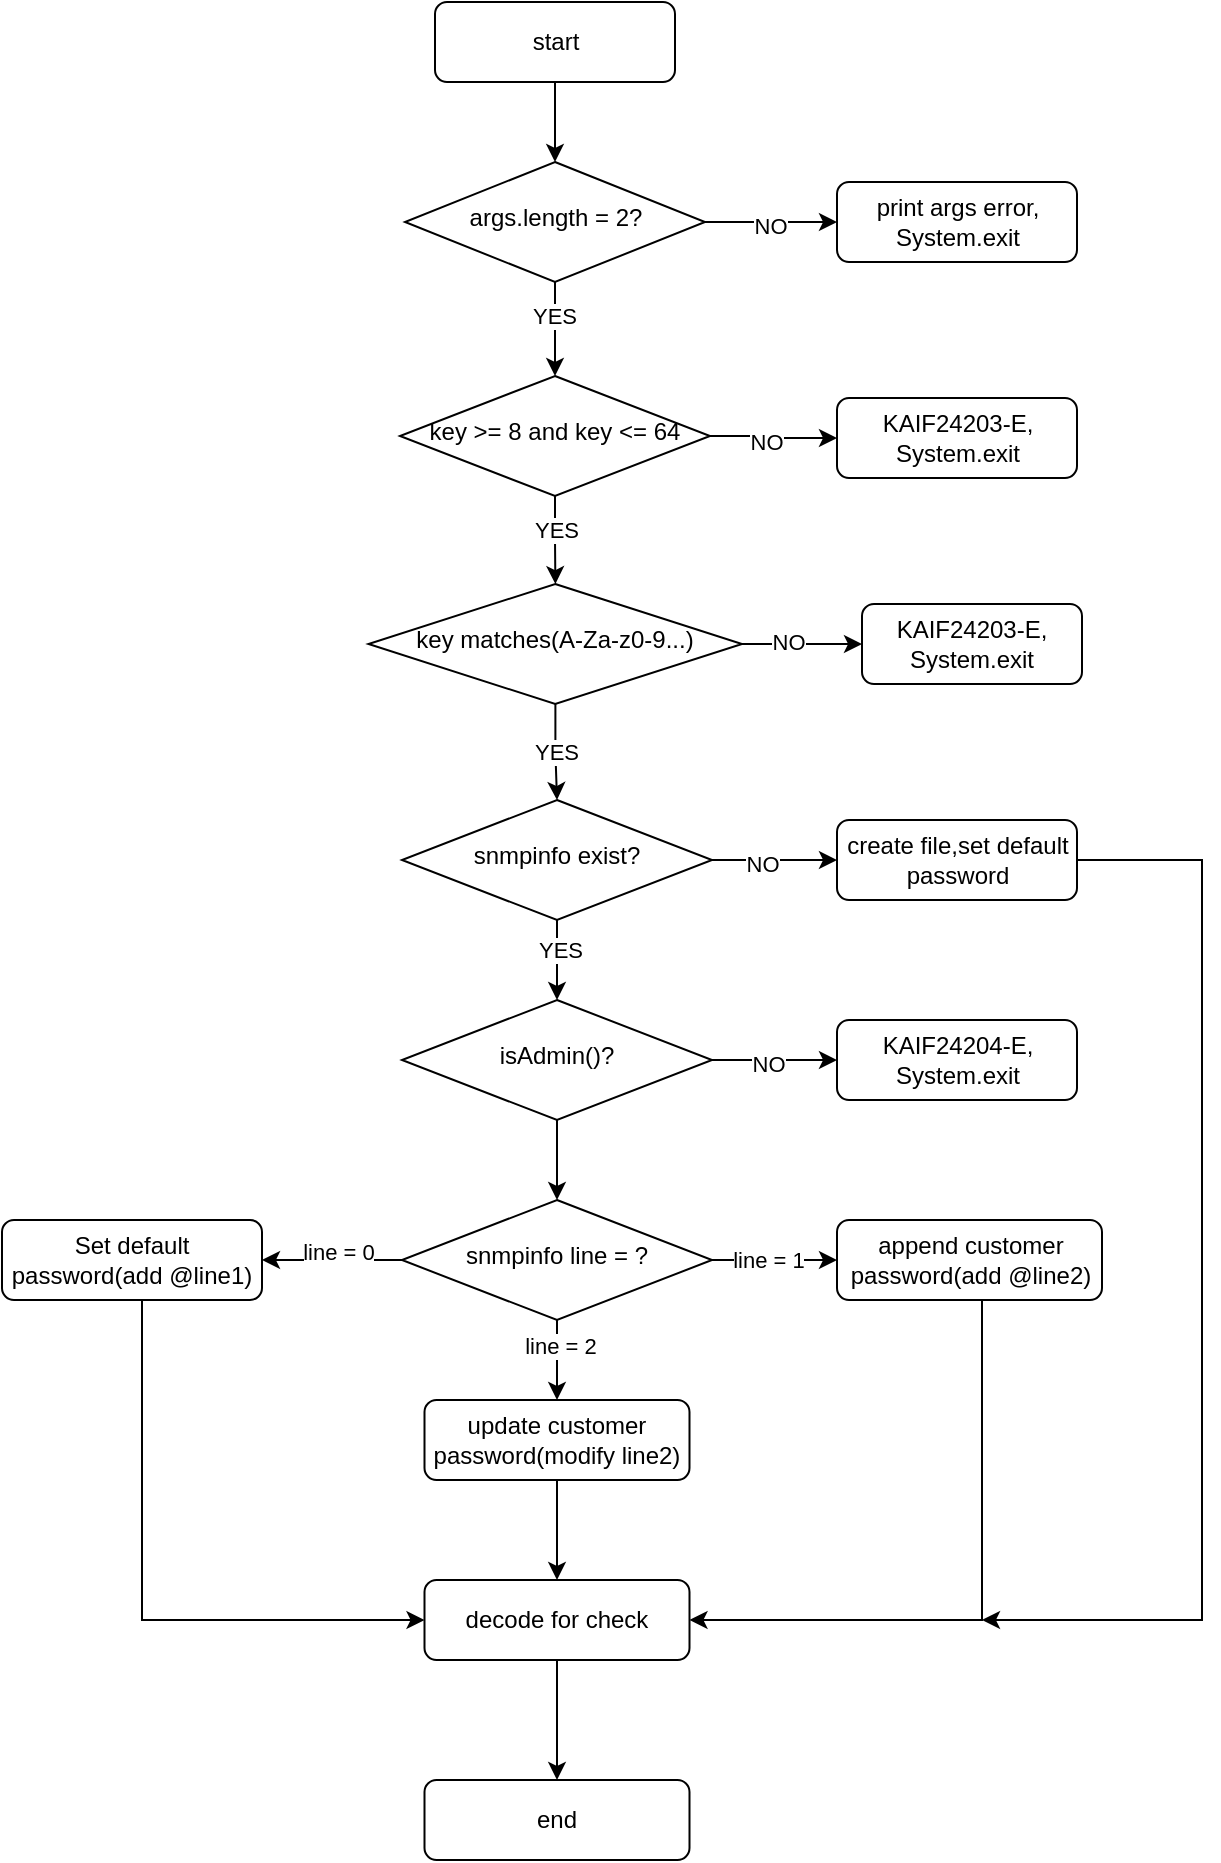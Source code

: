 <mxfile version="22.0.4" type="github">
  <diagram id="C5RBs43oDa-KdzZeNtuy" name="Page-1">
    <mxGraphModel dx="1075" dy="552" grid="1" gridSize="10" guides="1" tooltips="1" connect="1" arrows="1" fold="1" page="1" pageScale="1" pageWidth="827" pageHeight="1169" math="0" shadow="0">
      <root>
        <mxCell id="WIyWlLk6GJQsqaUBKTNV-0" />
        <mxCell id="WIyWlLk6GJQsqaUBKTNV-1" parent="WIyWlLk6GJQsqaUBKTNV-0" />
        <mxCell id="Usuaam1jHYne9WYLFy0S-9" style="edgeStyle=orthogonalEdgeStyle;rounded=0;orthogonalLoop=1;jettySize=auto;html=1;entryX=0.5;entryY=0;entryDx=0;entryDy=0;" edge="1" parent="WIyWlLk6GJQsqaUBKTNV-1" source="WIyWlLk6GJQsqaUBKTNV-3" target="Usuaam1jHYne9WYLFy0S-0">
          <mxGeometry relative="1" as="geometry">
            <mxPoint x="367.5" y="130" as="targetPoint" />
          </mxGeometry>
        </mxCell>
        <mxCell id="WIyWlLk6GJQsqaUBKTNV-3" value="start" style="rounded=1;whiteSpace=wrap;html=1;fontSize=12;glass=0;strokeWidth=1;shadow=0;" parent="WIyWlLk6GJQsqaUBKTNV-1" vertex="1">
          <mxGeometry x="306.5" y="70" width="120" height="40" as="geometry" />
        </mxCell>
        <mxCell id="Usuaam1jHYne9WYLFy0S-22" value="" style="edgeStyle=orthogonalEdgeStyle;rounded=0;orthogonalLoop=1;jettySize=auto;html=1;" edge="1" parent="WIyWlLk6GJQsqaUBKTNV-1" source="WIyWlLk6GJQsqaUBKTNV-6" target="Usuaam1jHYne9WYLFy0S-17">
          <mxGeometry relative="1" as="geometry" />
        </mxCell>
        <mxCell id="Usuaam1jHYne9WYLFy0S-29" value="YES" style="edgeLabel;html=1;align=center;verticalAlign=middle;resizable=0;points=[];" vertex="1" connectable="0" parent="Usuaam1jHYne9WYLFy0S-22">
          <mxGeometry x="-0.255" y="1" relative="1" as="geometry">
            <mxPoint as="offset" />
          </mxGeometry>
        </mxCell>
        <mxCell id="Usuaam1jHYne9WYLFy0S-26" value="" style="edgeStyle=orthogonalEdgeStyle;rounded=0;orthogonalLoop=1;jettySize=auto;html=1;" edge="1" parent="WIyWlLk6GJQsqaUBKTNV-1" source="WIyWlLk6GJQsqaUBKTNV-6" target="WIyWlLk6GJQsqaUBKTNV-7">
          <mxGeometry relative="1" as="geometry" />
        </mxCell>
        <mxCell id="Usuaam1jHYne9WYLFy0S-28" value="NO" style="edgeLabel;html=1;align=center;verticalAlign=middle;resizable=0;points=[];" vertex="1" connectable="0" parent="Usuaam1jHYne9WYLFy0S-26">
          <mxGeometry x="-0.194" y="-2" relative="1" as="geometry">
            <mxPoint as="offset" />
          </mxGeometry>
        </mxCell>
        <mxCell id="WIyWlLk6GJQsqaUBKTNV-6" value="snmpinfo exist?" style="rhombus;whiteSpace=wrap;html=1;shadow=0;fontFamily=Helvetica;fontSize=12;align=center;strokeWidth=1;spacing=6;spacingTop=-4;" parent="WIyWlLk6GJQsqaUBKTNV-1" vertex="1">
          <mxGeometry x="290" y="469" width="155" height="60" as="geometry" />
        </mxCell>
        <mxCell id="Usuaam1jHYne9WYLFy0S-49" style="edgeStyle=orthogonalEdgeStyle;rounded=0;orthogonalLoop=1;jettySize=auto;html=1;" edge="1" parent="WIyWlLk6GJQsqaUBKTNV-1" source="WIyWlLk6GJQsqaUBKTNV-7">
          <mxGeometry relative="1" as="geometry">
            <mxPoint x="580" y="879" as="targetPoint" />
            <Array as="points">
              <mxPoint x="690" y="499" />
              <mxPoint x="690" y="879" />
            </Array>
          </mxGeometry>
        </mxCell>
        <mxCell id="WIyWlLk6GJQsqaUBKTNV-7" value="create file,set default password" style="rounded=1;whiteSpace=wrap;html=1;fontSize=12;glass=0;strokeWidth=1;shadow=0;" parent="WIyWlLk6GJQsqaUBKTNV-1" vertex="1">
          <mxGeometry x="507.5" y="479" width="120" height="40" as="geometry" />
        </mxCell>
        <mxCell id="Usuaam1jHYne9WYLFy0S-10" style="edgeStyle=orthogonalEdgeStyle;rounded=0;orthogonalLoop=1;jettySize=auto;html=1;entryX=0;entryY=0.5;entryDx=0;entryDy=0;" edge="1" parent="WIyWlLk6GJQsqaUBKTNV-1" source="Usuaam1jHYne9WYLFy0S-0" target="Usuaam1jHYne9WYLFy0S-2">
          <mxGeometry relative="1" as="geometry" />
        </mxCell>
        <mxCell id="Usuaam1jHYne9WYLFy0S-24" value="NO" style="edgeLabel;html=1;align=center;verticalAlign=middle;resizable=0;points=[];" vertex="1" connectable="0" parent="Usuaam1jHYne9WYLFy0S-10">
          <mxGeometry x="-0.037" y="-2" relative="1" as="geometry">
            <mxPoint as="offset" />
          </mxGeometry>
        </mxCell>
        <mxCell id="Usuaam1jHYne9WYLFy0S-64" value="" style="edgeStyle=orthogonalEdgeStyle;rounded=0;orthogonalLoop=1;jettySize=auto;html=1;" edge="1" parent="WIyWlLk6GJQsqaUBKTNV-1" source="Usuaam1jHYne9WYLFy0S-0" target="Usuaam1jHYne9WYLFy0S-50">
          <mxGeometry relative="1" as="geometry" />
        </mxCell>
        <mxCell id="Usuaam1jHYne9WYLFy0S-65" value="YES" style="edgeLabel;html=1;align=center;verticalAlign=middle;resizable=0;points=[];" vertex="1" connectable="0" parent="Usuaam1jHYne9WYLFy0S-64">
          <mxGeometry x="-0.27" y="-1" relative="1" as="geometry">
            <mxPoint as="offset" />
          </mxGeometry>
        </mxCell>
        <mxCell id="Usuaam1jHYne9WYLFy0S-0" value="args.length = 2?" style="rhombus;whiteSpace=wrap;html=1;shadow=0;fontFamily=Helvetica;fontSize=12;align=center;strokeWidth=1;spacing=6;spacingTop=-4;" vertex="1" parent="WIyWlLk6GJQsqaUBKTNV-1">
          <mxGeometry x="291.5" y="150" width="150" height="60" as="geometry" />
        </mxCell>
        <mxCell id="Usuaam1jHYne9WYLFy0S-2" value="print args error, System.exit" style="rounded=1;whiteSpace=wrap;html=1;fontSize=12;glass=0;strokeWidth=1;shadow=0;" vertex="1" parent="WIyWlLk6GJQsqaUBKTNV-1">
          <mxGeometry x="507.5" y="160" width="120" height="40" as="geometry" />
        </mxCell>
        <mxCell id="Usuaam1jHYne9WYLFy0S-21" value="" style="edgeStyle=orthogonalEdgeStyle;rounded=0;orthogonalLoop=1;jettySize=auto;html=1;" edge="1" parent="WIyWlLk6GJQsqaUBKTNV-1" source="Usuaam1jHYne9WYLFy0S-17" target="Usuaam1jHYne9WYLFy0S-20">
          <mxGeometry relative="1" as="geometry" />
        </mxCell>
        <mxCell id="Usuaam1jHYne9WYLFy0S-27" value="NO" style="edgeLabel;html=1;align=center;verticalAlign=middle;resizable=0;points=[];" vertex="1" connectable="0" parent="Usuaam1jHYne9WYLFy0S-21">
          <mxGeometry x="-0.119" y="-2" relative="1" as="geometry">
            <mxPoint as="offset" />
          </mxGeometry>
        </mxCell>
        <mxCell id="Usuaam1jHYne9WYLFy0S-30" value="" style="edgeStyle=orthogonalEdgeStyle;rounded=0;orthogonalLoop=1;jettySize=auto;html=1;" edge="1" parent="WIyWlLk6GJQsqaUBKTNV-1" source="Usuaam1jHYne9WYLFy0S-17" target="Usuaam1jHYne9WYLFy0S-23">
          <mxGeometry relative="1" as="geometry" />
        </mxCell>
        <mxCell id="Usuaam1jHYne9WYLFy0S-17" value="isAdmin()?" style="rhombus;whiteSpace=wrap;html=1;shadow=0;fontFamily=Helvetica;fontSize=12;align=center;strokeWidth=1;spacing=6;spacingTop=-4;" vertex="1" parent="WIyWlLk6GJQsqaUBKTNV-1">
          <mxGeometry x="290" y="569" width="155" height="60" as="geometry" />
        </mxCell>
        <mxCell id="Usuaam1jHYne9WYLFy0S-20" value="KAIF24204-E, System.exit" style="rounded=1;whiteSpace=wrap;html=1;fontSize=12;glass=0;strokeWidth=1;shadow=0;" vertex="1" parent="WIyWlLk6GJQsqaUBKTNV-1">
          <mxGeometry x="507.5" y="579" width="120" height="40" as="geometry" />
        </mxCell>
        <mxCell id="Usuaam1jHYne9WYLFy0S-34" value="" style="edgeStyle=orthogonalEdgeStyle;rounded=0;orthogonalLoop=1;jettySize=auto;html=1;" edge="1" parent="WIyWlLk6GJQsqaUBKTNV-1" source="Usuaam1jHYne9WYLFy0S-23">
          <mxGeometry relative="1" as="geometry">
            <mxPoint x="367.5" y="769" as="targetPoint" />
          </mxGeometry>
        </mxCell>
        <mxCell id="Usuaam1jHYne9WYLFy0S-42" value="line = 2" style="edgeLabel;html=1;align=center;verticalAlign=middle;resizable=0;points=[];" vertex="1" connectable="0" parent="Usuaam1jHYne9WYLFy0S-34">
          <mxGeometry x="-0.368" y="1" relative="1" as="geometry">
            <mxPoint as="offset" />
          </mxGeometry>
        </mxCell>
        <mxCell id="Usuaam1jHYne9WYLFy0S-35" value="" style="edgeStyle=orthogonalEdgeStyle;rounded=0;orthogonalLoop=1;jettySize=auto;html=1;" edge="1" parent="WIyWlLk6GJQsqaUBKTNV-1" source="Usuaam1jHYne9WYLFy0S-23" target="Usuaam1jHYne9WYLFy0S-32">
          <mxGeometry relative="1" as="geometry" />
        </mxCell>
        <mxCell id="Usuaam1jHYne9WYLFy0S-36" value="line = 0" style="edgeLabel;html=1;align=center;verticalAlign=middle;resizable=0;points=[];" vertex="1" connectable="0" parent="Usuaam1jHYne9WYLFy0S-35">
          <mxGeometry x="-0.08" y="-4" relative="1" as="geometry">
            <mxPoint as="offset" />
          </mxGeometry>
        </mxCell>
        <mxCell id="Usuaam1jHYne9WYLFy0S-38" value="" style="edgeStyle=orthogonalEdgeStyle;rounded=0;orthogonalLoop=1;jettySize=auto;html=1;" edge="1" parent="WIyWlLk6GJQsqaUBKTNV-1" source="Usuaam1jHYne9WYLFy0S-23" target="Usuaam1jHYne9WYLFy0S-37">
          <mxGeometry relative="1" as="geometry" />
        </mxCell>
        <mxCell id="Usuaam1jHYne9WYLFy0S-39" value="line = 1" style="edgeLabel;html=1;align=center;verticalAlign=middle;resizable=0;points=[];" vertex="1" connectable="0" parent="Usuaam1jHYne9WYLFy0S-38">
          <mxGeometry x="-0.11" relative="1" as="geometry">
            <mxPoint as="offset" />
          </mxGeometry>
        </mxCell>
        <mxCell id="Usuaam1jHYne9WYLFy0S-23" value="snmpinfo line = ?" style="rhombus;whiteSpace=wrap;html=1;shadow=0;fontFamily=Helvetica;fontSize=12;align=center;strokeWidth=1;spacing=6;spacingTop=-4;" vertex="1" parent="WIyWlLk6GJQsqaUBKTNV-1">
          <mxGeometry x="290" y="669" width="155" height="60" as="geometry" />
        </mxCell>
        <mxCell id="Usuaam1jHYne9WYLFy0S-47" style="edgeStyle=orthogonalEdgeStyle;rounded=0;orthogonalLoop=1;jettySize=auto;html=1;entryX=0;entryY=0.5;entryDx=0;entryDy=0;" edge="1" parent="WIyWlLk6GJQsqaUBKTNV-1" source="Usuaam1jHYne9WYLFy0S-32" target="Usuaam1jHYne9WYLFy0S-43">
          <mxGeometry relative="1" as="geometry">
            <Array as="points">
              <mxPoint x="160" y="879" />
            </Array>
          </mxGeometry>
        </mxCell>
        <mxCell id="Usuaam1jHYne9WYLFy0S-32" value="Set default password(add @line1)" style="rounded=1;whiteSpace=wrap;html=1;fontSize=12;glass=0;strokeWidth=1;shadow=0;" vertex="1" parent="WIyWlLk6GJQsqaUBKTNV-1">
          <mxGeometry x="90" y="679" width="130" height="40" as="geometry" />
        </mxCell>
        <mxCell id="Usuaam1jHYne9WYLFy0S-48" style="edgeStyle=orthogonalEdgeStyle;rounded=0;orthogonalLoop=1;jettySize=auto;html=1;entryX=1;entryY=0.5;entryDx=0;entryDy=0;" edge="1" parent="WIyWlLk6GJQsqaUBKTNV-1" source="Usuaam1jHYne9WYLFy0S-37" target="Usuaam1jHYne9WYLFy0S-43">
          <mxGeometry relative="1" as="geometry">
            <Array as="points">
              <mxPoint x="580" y="879" />
            </Array>
          </mxGeometry>
        </mxCell>
        <mxCell id="Usuaam1jHYne9WYLFy0S-37" value="append customer password(add @line2)" style="rounded=1;whiteSpace=wrap;html=1;fontSize=12;glass=0;strokeWidth=1;shadow=0;" vertex="1" parent="WIyWlLk6GJQsqaUBKTNV-1">
          <mxGeometry x="507.5" y="679" width="132.5" height="40" as="geometry" />
        </mxCell>
        <mxCell id="Usuaam1jHYne9WYLFy0S-44" value="" style="edgeStyle=orthogonalEdgeStyle;rounded=0;orthogonalLoop=1;jettySize=auto;html=1;" edge="1" parent="WIyWlLk6GJQsqaUBKTNV-1" source="Usuaam1jHYne9WYLFy0S-41" target="Usuaam1jHYne9WYLFy0S-43">
          <mxGeometry relative="1" as="geometry" />
        </mxCell>
        <mxCell id="Usuaam1jHYne9WYLFy0S-41" value="update customer password(modify line2)" style="rounded=1;whiteSpace=wrap;html=1;fontSize=12;glass=0;strokeWidth=1;shadow=0;" vertex="1" parent="WIyWlLk6GJQsqaUBKTNV-1">
          <mxGeometry x="301.25" y="769" width="132.5" height="40" as="geometry" />
        </mxCell>
        <mxCell id="Usuaam1jHYne9WYLFy0S-46" value="" style="edgeStyle=orthogonalEdgeStyle;rounded=0;orthogonalLoop=1;jettySize=auto;html=1;" edge="1" parent="WIyWlLk6GJQsqaUBKTNV-1" source="Usuaam1jHYne9WYLFy0S-43" target="Usuaam1jHYne9WYLFy0S-45">
          <mxGeometry relative="1" as="geometry" />
        </mxCell>
        <mxCell id="Usuaam1jHYne9WYLFy0S-43" value="decode for check" style="rounded=1;whiteSpace=wrap;html=1;fontSize=12;glass=0;strokeWidth=1;shadow=0;" vertex="1" parent="WIyWlLk6GJQsqaUBKTNV-1">
          <mxGeometry x="301.25" y="859" width="132.5" height="40" as="geometry" />
        </mxCell>
        <mxCell id="Usuaam1jHYne9WYLFy0S-45" value="end" style="rounded=1;whiteSpace=wrap;html=1;fontSize=12;glass=0;strokeWidth=1;shadow=0;" vertex="1" parent="WIyWlLk6GJQsqaUBKTNV-1">
          <mxGeometry x="301.25" y="959" width="132.5" height="40" as="geometry" />
        </mxCell>
        <mxCell id="Usuaam1jHYne9WYLFy0S-52" value="" style="edgeStyle=orthogonalEdgeStyle;rounded=0;orthogonalLoop=1;jettySize=auto;html=1;" edge="1" parent="WIyWlLk6GJQsqaUBKTNV-1" source="Usuaam1jHYne9WYLFy0S-50" target="Usuaam1jHYne9WYLFy0S-51">
          <mxGeometry relative="1" as="geometry" />
        </mxCell>
        <mxCell id="Usuaam1jHYne9WYLFy0S-53" value="NO" style="edgeLabel;html=1;align=center;verticalAlign=middle;resizable=0;points=[];" vertex="1" connectable="0" parent="Usuaam1jHYne9WYLFy0S-52">
          <mxGeometry x="-0.142" y="-3" relative="1" as="geometry">
            <mxPoint as="offset" />
          </mxGeometry>
        </mxCell>
        <mxCell id="Usuaam1jHYne9WYLFy0S-62" value="" style="edgeStyle=orthogonalEdgeStyle;rounded=0;orthogonalLoop=1;jettySize=auto;html=1;" edge="1" parent="WIyWlLk6GJQsqaUBKTNV-1" source="Usuaam1jHYne9WYLFy0S-50" target="Usuaam1jHYne9WYLFy0S-54">
          <mxGeometry relative="1" as="geometry" />
        </mxCell>
        <mxCell id="Usuaam1jHYne9WYLFy0S-63" value="YES" style="edgeLabel;html=1;align=center;verticalAlign=middle;resizable=0;points=[];" vertex="1" connectable="0" parent="Usuaam1jHYne9WYLFy0S-62">
          <mxGeometry x="-0.262" relative="1" as="geometry">
            <mxPoint as="offset" />
          </mxGeometry>
        </mxCell>
        <mxCell id="Usuaam1jHYne9WYLFy0S-50" value="key &amp;gt;= 8 and key &amp;lt;= 64" style="rhombus;whiteSpace=wrap;html=1;shadow=0;fontFamily=Helvetica;fontSize=12;align=center;strokeWidth=1;spacing=6;spacingTop=-4;" vertex="1" parent="WIyWlLk6GJQsqaUBKTNV-1">
          <mxGeometry x="289" y="257" width="155" height="60" as="geometry" />
        </mxCell>
        <mxCell id="Usuaam1jHYne9WYLFy0S-51" value="KAIF24203-E, System.exit" style="rounded=1;whiteSpace=wrap;html=1;fontSize=12;glass=0;strokeWidth=1;shadow=0;" vertex="1" parent="WIyWlLk6GJQsqaUBKTNV-1">
          <mxGeometry x="507.5" y="268" width="120" height="40" as="geometry" />
        </mxCell>
        <mxCell id="Usuaam1jHYne9WYLFy0S-57" value="" style="edgeStyle=orthogonalEdgeStyle;rounded=0;orthogonalLoop=1;jettySize=auto;html=1;" edge="1" parent="WIyWlLk6GJQsqaUBKTNV-1" source="Usuaam1jHYne9WYLFy0S-54" target="Usuaam1jHYne9WYLFy0S-55">
          <mxGeometry relative="1" as="geometry" />
        </mxCell>
        <mxCell id="Usuaam1jHYne9WYLFy0S-60" value="NO" style="edgeLabel;html=1;align=center;verticalAlign=middle;resizable=0;points=[];" vertex="1" connectable="0" parent="Usuaam1jHYne9WYLFy0S-57">
          <mxGeometry x="-0.231" y="1" relative="1" as="geometry">
            <mxPoint as="offset" />
          </mxGeometry>
        </mxCell>
        <mxCell id="Usuaam1jHYne9WYLFy0S-58" value="" style="edgeStyle=orthogonalEdgeStyle;rounded=0;orthogonalLoop=1;jettySize=auto;html=1;" edge="1" parent="WIyWlLk6GJQsqaUBKTNV-1" source="Usuaam1jHYne9WYLFy0S-54" target="WIyWlLk6GJQsqaUBKTNV-6">
          <mxGeometry relative="1" as="geometry" />
        </mxCell>
        <mxCell id="Usuaam1jHYne9WYLFy0S-59" value="YES" style="edgeLabel;html=1;align=center;verticalAlign=middle;resizable=0;points=[];" vertex="1" connectable="0" parent="Usuaam1jHYne9WYLFy0S-58">
          <mxGeometry x="-0.001" relative="1" as="geometry">
            <mxPoint as="offset" />
          </mxGeometry>
        </mxCell>
        <mxCell id="Usuaam1jHYne9WYLFy0S-54" value="key matches(A-Za-z0-9...)" style="rhombus;whiteSpace=wrap;html=1;shadow=0;fontFamily=Helvetica;fontSize=12;align=center;strokeWidth=1;spacing=6;spacingTop=-4;" vertex="1" parent="WIyWlLk6GJQsqaUBKTNV-1">
          <mxGeometry x="273.25" y="361" width="186.75" height="60" as="geometry" />
        </mxCell>
        <mxCell id="Usuaam1jHYne9WYLFy0S-55" value="KAIF24203-E, System.exit" style="rounded=1;whiteSpace=wrap;html=1;fontSize=12;glass=0;strokeWidth=1;shadow=0;" vertex="1" parent="WIyWlLk6GJQsqaUBKTNV-1">
          <mxGeometry x="520" y="371" width="110" height="40" as="geometry" />
        </mxCell>
      </root>
    </mxGraphModel>
  </diagram>
</mxfile>
